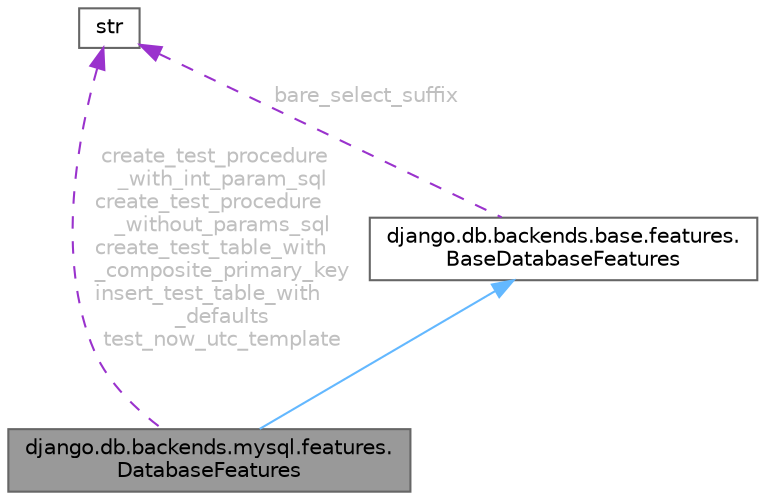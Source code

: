 digraph "django.db.backends.mysql.features.DatabaseFeatures"
{
 // LATEX_PDF_SIZE
  bgcolor="transparent";
  edge [fontname=Helvetica,fontsize=10,labelfontname=Helvetica,labelfontsize=10];
  node [fontname=Helvetica,fontsize=10,shape=box,height=0.2,width=0.4];
  Node1 [id="Node000001",label="django.db.backends.mysql.features.\lDatabaseFeatures",height=0.2,width=0.4,color="gray40", fillcolor="grey60", style="filled", fontcolor="black",tooltip=" "];
  Node2 -> Node1 [id="edge1_Node000001_Node000002",dir="back",color="steelblue1",style="solid",tooltip=" "];
  Node2 [id="Node000002",label="django.db.backends.base.features.\lBaseDatabaseFeatures",height=0.2,width=0.4,color="gray40", fillcolor="white", style="filled",URL="$classdjango_1_1db_1_1backends_1_1base_1_1features_1_1_base_database_features.html",tooltip=" "];
  Node3 -> Node2 [id="edge2_Node000002_Node000003",dir="back",color="darkorchid3",style="dashed",tooltip=" ",label=" bare_select_suffix",fontcolor="grey" ];
  Node3 [id="Node000003",label="str",height=0.2,width=0.4,color="gray40", fillcolor="white", style="filled",tooltip=" "];
  Node3 -> Node1 [id="edge3_Node000001_Node000003",dir="back",color="darkorchid3",style="dashed",tooltip=" ",label=" create_test_procedure\l_with_int_param_sql\ncreate_test_procedure\l_without_params_sql\ncreate_test_table_with\l_composite_primary_key\ninsert_test_table_with\l_defaults\ntest_now_utc_template",fontcolor="grey" ];
}
